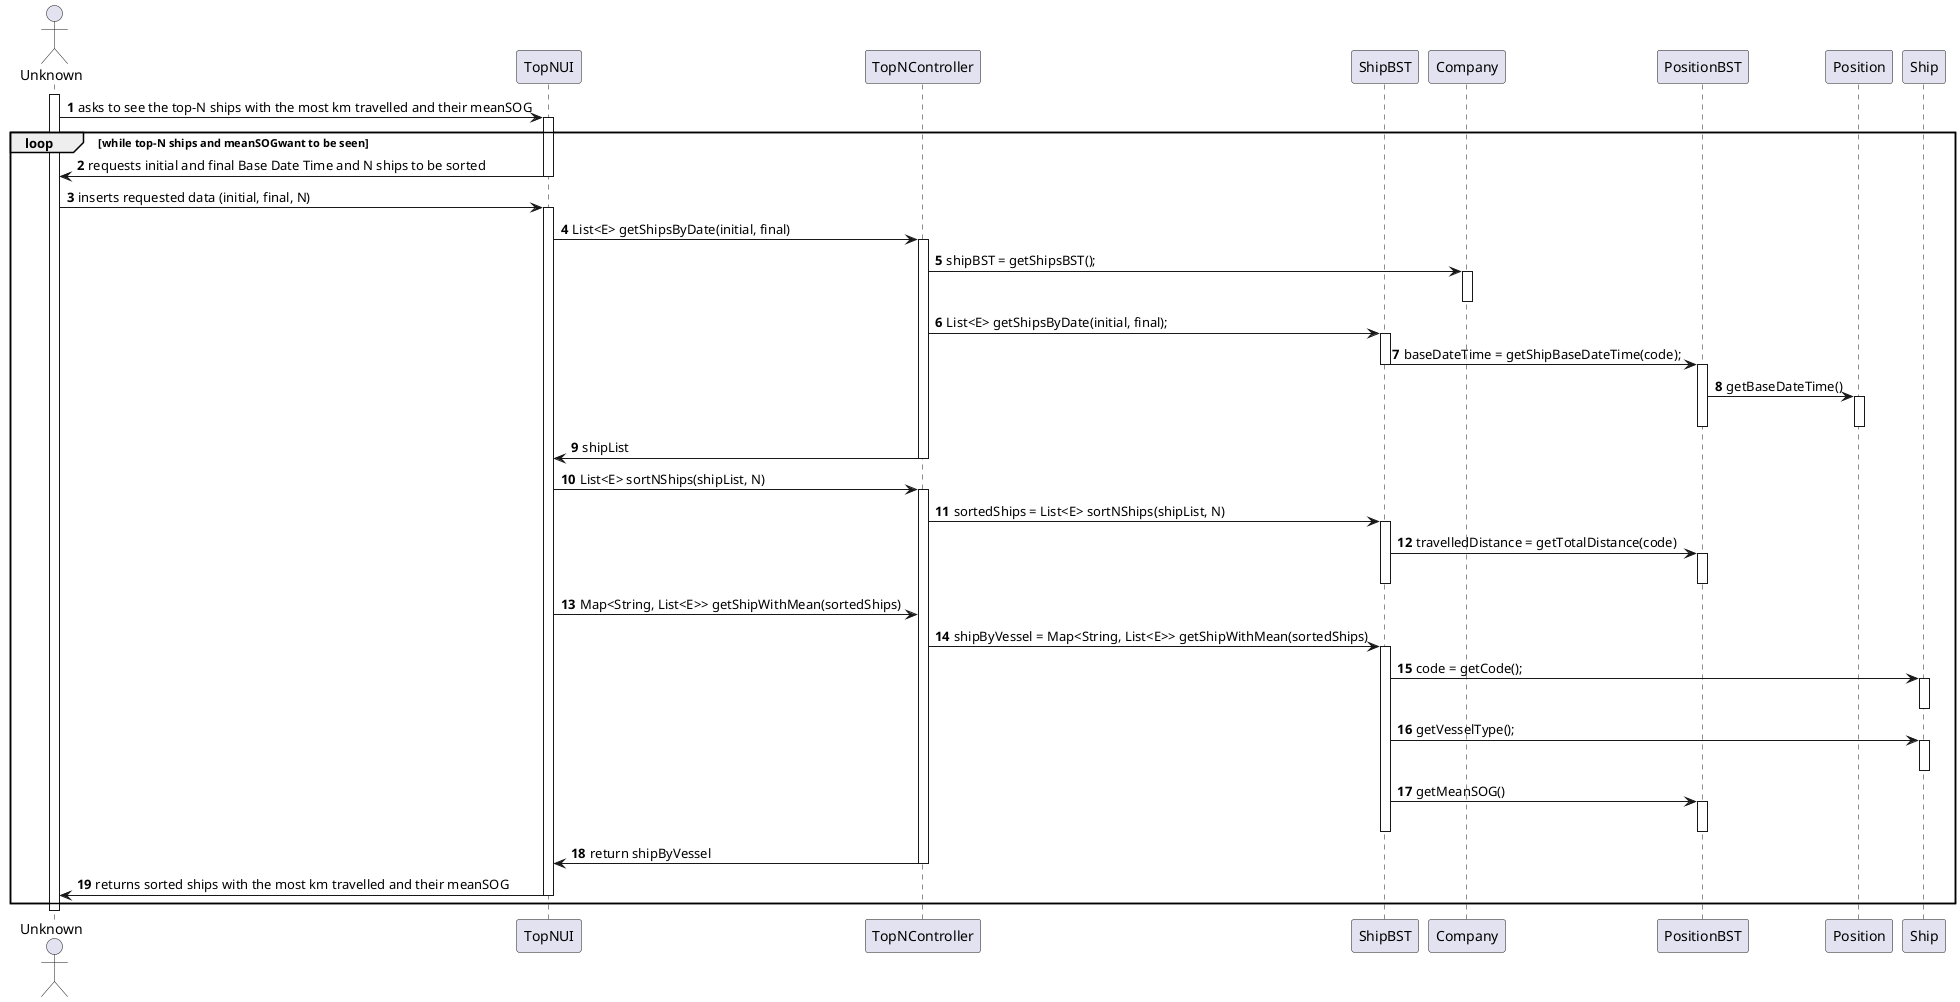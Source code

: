 @startuml
autonumber
'hide footbox
actor "Unknown" as ADM

participant "TopNUI" as UI
participant "TopNController" as CTRL
participant "ShipBST" as STORE
participant "Company" as COMP
participant "PositionBST" as BST
participant "Position" as POS
participant "Ship" as SHIP


activate ADM
ADM -> UI : asks to see the top-N ships with the most km travelled and their meanSOG
activate UI
loop while top-N ships and meanSOGwant to be seen
UI -> ADM : requests initial and final Base Date Time and N ships to be sorted
deactivate UI

ADM -> UI : inserts requested data (initial, final, N)
activate UI
UI -> CTRL : List<E> getShipsByDate(initial, final)
activate CTRL
CTRL -> COMP : shipBST = getShipsBST();
activate COMP
deactivate COMP
CTRL -> STORE : List<E> getShipsByDate(initial, final);
activate STORE
STORE -> BST : baseDateTime = getShipBaseDateTime(code);
deactivate STORE
activate BST
BST -> POS : getBaseDateTime()
activate POS
deactivate POS
deactivate BST
CTRL -> UI : shipList
deactivate CTRL

UI -> CTRL : List<E> sortNShips(shipList, N)
activate CTRL
CTRL -> STORE : sortedShips = List<E> sortNShips(shipList, N)
activate STORE
STORE -> BST : travelledDistance = getTotalDistance(code)
activate BST
deactivate BST
deactivate STORE
UI -> CTRL : Map<String, List<E>> getShipWithMean(sortedShips)
CTRL -> STORE : shipByVessel = Map<String, List<E>> getShipWithMean(sortedShips)
activate STORE
STORE -> SHIP : code = getCode();
activate SHIP
deactivate SHIP
STORE -> SHIP : getVesselType();
activate SHIP
deactivate SHIP
STORE -> BST : getMeanSOG()
activate BST
deactivate BST
deactivate STORE
CTRL -> UI : return shipByVessel
deactivate CTRL
UI -> ADM : returns sorted ships with the most km travelled and their meanSOG
deactivate UI
end
deactivate ADM

@enduml